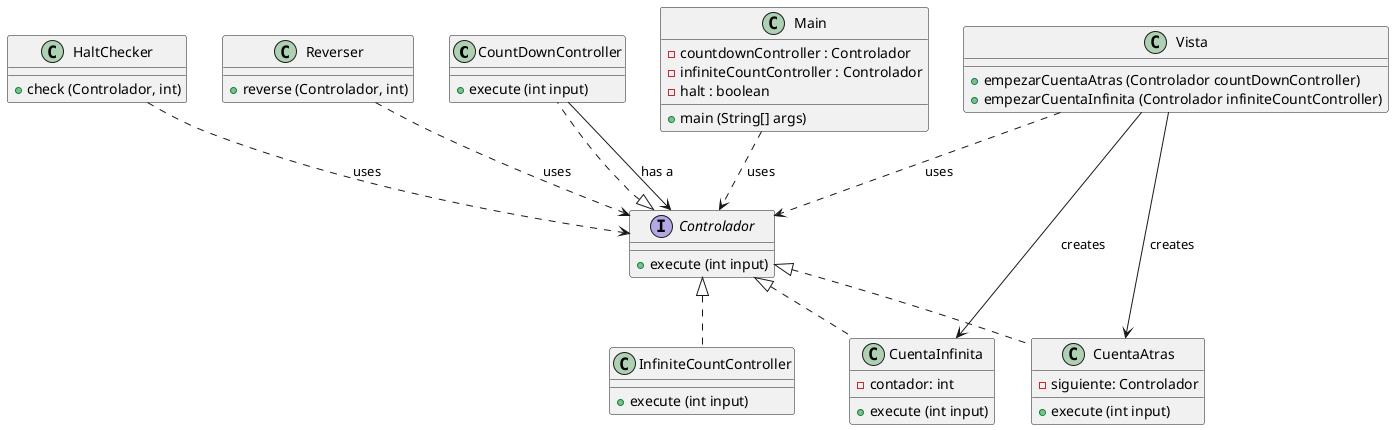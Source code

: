 @startuml

class CountDownController {
    + execute (int input)
}

class InfiniteCountController {
    + execute (int input)
}

class HaltChecker {
    + check (Controlador, int)
}

class Reverser {
    + reverse (Controlador, int)
}

class Vista {
    + empezarCuentaAtras (Controlador countDownController)
    + empezarCuentaInfinita (Controlador infiniteCountController)
}

class CuentaAtras {
    - siguiente: Controlador
    + execute (int input)
}

class CuentaInfinita {
    - contador: int
    + execute (int input)
}

class Main {
    + main (String[] args)
    - countdownController : Controlador
    - infiniteCountController : Controlador
    - halt : boolean
}

interface Controlador {
    + execute (int input)
}

Controlador <|.. CountDownController
Controlador <|.. InfiniteCountController
Controlador <|.. CuentaAtras
Controlador <|.. CuentaInfinita

Vista ..> Controlador : uses
Vista --> CuentaAtras : creates
Vista --> CuentaInfinita : creates
Main ..> Controlador : uses
HaltChecker ..> Controlador : uses
Reverser ..> Controlador : uses
CountDownController --> Controlador : has a


@enduml